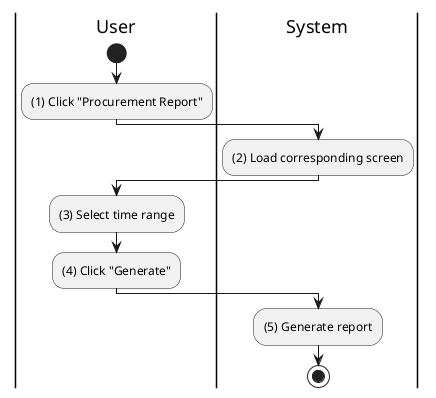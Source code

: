 @startuml procurement-generate-report
|u|User
|s|System

|u|
start
:(1) Click "Procurement Report";

|s|
:(2) Load corresponding screen;

|u|
:(3) Select time range;
:(4) Click "Generate";

|s|
:(5) Generate report;
stop
@enduml